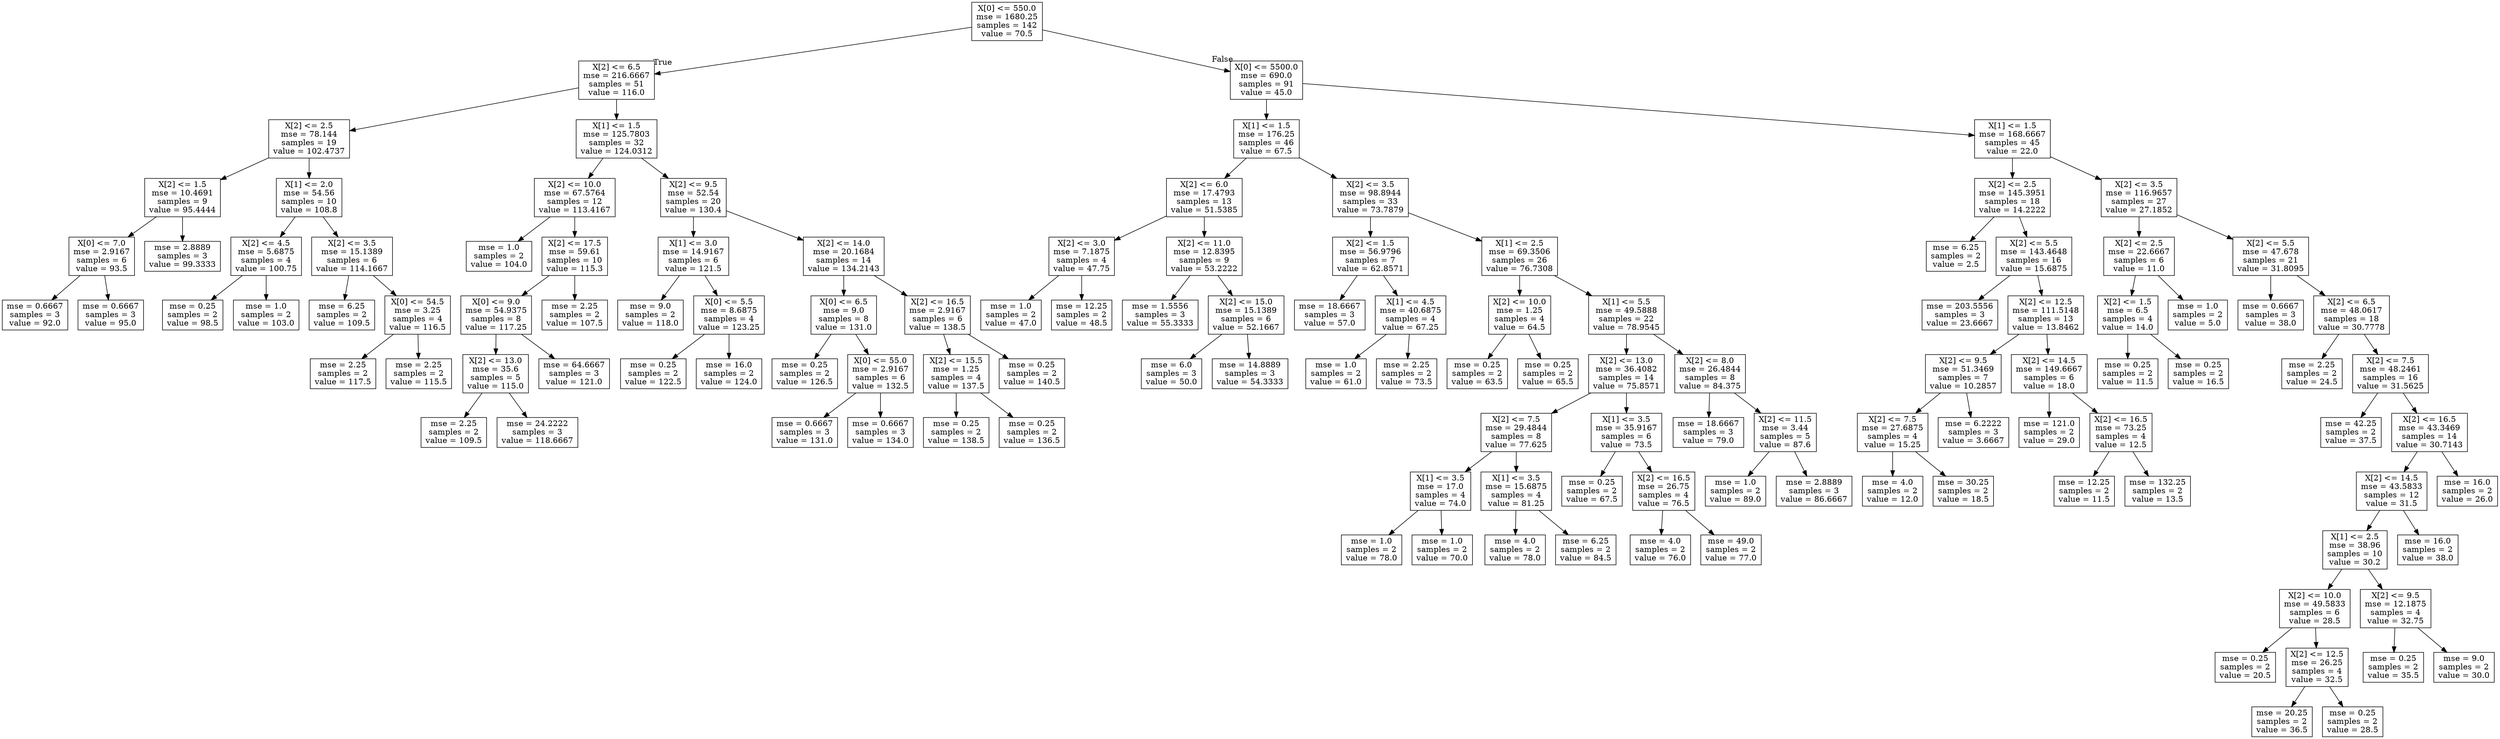 digraph Tree {
node [shape=box] ;
0 [label="X[0] <= 550.0\nmse = 1680.25\nsamples = 142\nvalue = 70.5"] ;
1 [label="X[2] <= 6.5\nmse = 216.6667\nsamples = 51\nvalue = 116.0"] ;
0 -> 1 [labeldistance=2.5, labelangle=45, headlabel="True"] ;
2 [label="X[2] <= 2.5\nmse = 78.144\nsamples = 19\nvalue = 102.4737"] ;
1 -> 2 ;
3 [label="X[2] <= 1.5\nmse = 10.4691\nsamples = 9\nvalue = 95.4444"] ;
2 -> 3 ;
4 [label="X[0] <= 7.0\nmse = 2.9167\nsamples = 6\nvalue = 93.5"] ;
3 -> 4 ;
5 [label="mse = 0.6667\nsamples = 3\nvalue = 92.0"] ;
4 -> 5 ;
6 [label="mse = 0.6667\nsamples = 3\nvalue = 95.0"] ;
4 -> 6 ;
7 [label="mse = 2.8889\nsamples = 3\nvalue = 99.3333"] ;
3 -> 7 ;
8 [label="X[1] <= 2.0\nmse = 54.56\nsamples = 10\nvalue = 108.8"] ;
2 -> 8 ;
9 [label="X[2] <= 4.5\nmse = 5.6875\nsamples = 4\nvalue = 100.75"] ;
8 -> 9 ;
10 [label="mse = 0.25\nsamples = 2\nvalue = 98.5"] ;
9 -> 10 ;
11 [label="mse = 1.0\nsamples = 2\nvalue = 103.0"] ;
9 -> 11 ;
12 [label="X[2] <= 3.5\nmse = 15.1389\nsamples = 6\nvalue = 114.1667"] ;
8 -> 12 ;
13 [label="mse = 6.25\nsamples = 2\nvalue = 109.5"] ;
12 -> 13 ;
14 [label="X[0] <= 54.5\nmse = 3.25\nsamples = 4\nvalue = 116.5"] ;
12 -> 14 ;
15 [label="mse = 2.25\nsamples = 2\nvalue = 117.5"] ;
14 -> 15 ;
16 [label="mse = 2.25\nsamples = 2\nvalue = 115.5"] ;
14 -> 16 ;
17 [label="X[1] <= 1.5\nmse = 125.7803\nsamples = 32\nvalue = 124.0312"] ;
1 -> 17 ;
18 [label="X[2] <= 10.0\nmse = 67.5764\nsamples = 12\nvalue = 113.4167"] ;
17 -> 18 ;
19 [label="mse = 1.0\nsamples = 2\nvalue = 104.0"] ;
18 -> 19 ;
20 [label="X[2] <= 17.5\nmse = 59.61\nsamples = 10\nvalue = 115.3"] ;
18 -> 20 ;
21 [label="X[0] <= 9.0\nmse = 54.9375\nsamples = 8\nvalue = 117.25"] ;
20 -> 21 ;
22 [label="X[2] <= 13.0\nmse = 35.6\nsamples = 5\nvalue = 115.0"] ;
21 -> 22 ;
23 [label="mse = 2.25\nsamples = 2\nvalue = 109.5"] ;
22 -> 23 ;
24 [label="mse = 24.2222\nsamples = 3\nvalue = 118.6667"] ;
22 -> 24 ;
25 [label="mse = 64.6667\nsamples = 3\nvalue = 121.0"] ;
21 -> 25 ;
26 [label="mse = 2.25\nsamples = 2\nvalue = 107.5"] ;
20 -> 26 ;
27 [label="X[2] <= 9.5\nmse = 52.54\nsamples = 20\nvalue = 130.4"] ;
17 -> 27 ;
28 [label="X[1] <= 3.0\nmse = 14.9167\nsamples = 6\nvalue = 121.5"] ;
27 -> 28 ;
29 [label="mse = 9.0\nsamples = 2\nvalue = 118.0"] ;
28 -> 29 ;
30 [label="X[0] <= 5.5\nmse = 8.6875\nsamples = 4\nvalue = 123.25"] ;
28 -> 30 ;
31 [label="mse = 0.25\nsamples = 2\nvalue = 122.5"] ;
30 -> 31 ;
32 [label="mse = 16.0\nsamples = 2\nvalue = 124.0"] ;
30 -> 32 ;
33 [label="X[2] <= 14.0\nmse = 20.1684\nsamples = 14\nvalue = 134.2143"] ;
27 -> 33 ;
34 [label="X[0] <= 6.5\nmse = 9.0\nsamples = 8\nvalue = 131.0"] ;
33 -> 34 ;
35 [label="mse = 0.25\nsamples = 2\nvalue = 126.5"] ;
34 -> 35 ;
36 [label="X[0] <= 55.0\nmse = 2.9167\nsamples = 6\nvalue = 132.5"] ;
34 -> 36 ;
37 [label="mse = 0.6667\nsamples = 3\nvalue = 131.0"] ;
36 -> 37 ;
38 [label="mse = 0.6667\nsamples = 3\nvalue = 134.0"] ;
36 -> 38 ;
39 [label="X[2] <= 16.5\nmse = 2.9167\nsamples = 6\nvalue = 138.5"] ;
33 -> 39 ;
40 [label="X[2] <= 15.5\nmse = 1.25\nsamples = 4\nvalue = 137.5"] ;
39 -> 40 ;
41 [label="mse = 0.25\nsamples = 2\nvalue = 138.5"] ;
40 -> 41 ;
42 [label="mse = 0.25\nsamples = 2\nvalue = 136.5"] ;
40 -> 42 ;
43 [label="mse = 0.25\nsamples = 2\nvalue = 140.5"] ;
39 -> 43 ;
44 [label="X[0] <= 5500.0\nmse = 690.0\nsamples = 91\nvalue = 45.0"] ;
0 -> 44 [labeldistance=2.5, labelangle=-45, headlabel="False"] ;
45 [label="X[1] <= 1.5\nmse = 176.25\nsamples = 46\nvalue = 67.5"] ;
44 -> 45 ;
46 [label="X[2] <= 6.0\nmse = 17.4793\nsamples = 13\nvalue = 51.5385"] ;
45 -> 46 ;
47 [label="X[2] <= 3.0\nmse = 7.1875\nsamples = 4\nvalue = 47.75"] ;
46 -> 47 ;
48 [label="mse = 1.0\nsamples = 2\nvalue = 47.0"] ;
47 -> 48 ;
49 [label="mse = 12.25\nsamples = 2\nvalue = 48.5"] ;
47 -> 49 ;
50 [label="X[2] <= 11.0\nmse = 12.8395\nsamples = 9\nvalue = 53.2222"] ;
46 -> 50 ;
51 [label="mse = 1.5556\nsamples = 3\nvalue = 55.3333"] ;
50 -> 51 ;
52 [label="X[2] <= 15.0\nmse = 15.1389\nsamples = 6\nvalue = 52.1667"] ;
50 -> 52 ;
53 [label="mse = 6.0\nsamples = 3\nvalue = 50.0"] ;
52 -> 53 ;
54 [label="mse = 14.8889\nsamples = 3\nvalue = 54.3333"] ;
52 -> 54 ;
55 [label="X[2] <= 3.5\nmse = 98.8944\nsamples = 33\nvalue = 73.7879"] ;
45 -> 55 ;
56 [label="X[2] <= 1.5\nmse = 56.9796\nsamples = 7\nvalue = 62.8571"] ;
55 -> 56 ;
57 [label="mse = 18.6667\nsamples = 3\nvalue = 57.0"] ;
56 -> 57 ;
58 [label="X[1] <= 4.5\nmse = 40.6875\nsamples = 4\nvalue = 67.25"] ;
56 -> 58 ;
59 [label="mse = 1.0\nsamples = 2\nvalue = 61.0"] ;
58 -> 59 ;
60 [label="mse = 2.25\nsamples = 2\nvalue = 73.5"] ;
58 -> 60 ;
61 [label="X[1] <= 2.5\nmse = 69.3506\nsamples = 26\nvalue = 76.7308"] ;
55 -> 61 ;
62 [label="X[2] <= 10.0\nmse = 1.25\nsamples = 4\nvalue = 64.5"] ;
61 -> 62 ;
63 [label="mse = 0.25\nsamples = 2\nvalue = 63.5"] ;
62 -> 63 ;
64 [label="mse = 0.25\nsamples = 2\nvalue = 65.5"] ;
62 -> 64 ;
65 [label="X[1] <= 5.5\nmse = 49.5888\nsamples = 22\nvalue = 78.9545"] ;
61 -> 65 ;
66 [label="X[2] <= 13.0\nmse = 36.4082\nsamples = 14\nvalue = 75.8571"] ;
65 -> 66 ;
67 [label="X[2] <= 7.5\nmse = 29.4844\nsamples = 8\nvalue = 77.625"] ;
66 -> 67 ;
68 [label="X[1] <= 3.5\nmse = 17.0\nsamples = 4\nvalue = 74.0"] ;
67 -> 68 ;
69 [label="mse = 1.0\nsamples = 2\nvalue = 78.0"] ;
68 -> 69 ;
70 [label="mse = 1.0\nsamples = 2\nvalue = 70.0"] ;
68 -> 70 ;
71 [label="X[1] <= 3.5\nmse = 15.6875\nsamples = 4\nvalue = 81.25"] ;
67 -> 71 ;
72 [label="mse = 4.0\nsamples = 2\nvalue = 78.0"] ;
71 -> 72 ;
73 [label="mse = 6.25\nsamples = 2\nvalue = 84.5"] ;
71 -> 73 ;
74 [label="X[1] <= 3.5\nmse = 35.9167\nsamples = 6\nvalue = 73.5"] ;
66 -> 74 ;
75 [label="mse = 0.25\nsamples = 2\nvalue = 67.5"] ;
74 -> 75 ;
76 [label="X[2] <= 16.5\nmse = 26.75\nsamples = 4\nvalue = 76.5"] ;
74 -> 76 ;
77 [label="mse = 4.0\nsamples = 2\nvalue = 76.0"] ;
76 -> 77 ;
78 [label="mse = 49.0\nsamples = 2\nvalue = 77.0"] ;
76 -> 78 ;
79 [label="X[2] <= 8.0\nmse = 26.4844\nsamples = 8\nvalue = 84.375"] ;
65 -> 79 ;
80 [label="mse = 18.6667\nsamples = 3\nvalue = 79.0"] ;
79 -> 80 ;
81 [label="X[2] <= 11.5\nmse = 3.44\nsamples = 5\nvalue = 87.6"] ;
79 -> 81 ;
82 [label="mse = 1.0\nsamples = 2\nvalue = 89.0"] ;
81 -> 82 ;
83 [label="mse = 2.8889\nsamples = 3\nvalue = 86.6667"] ;
81 -> 83 ;
84 [label="X[1] <= 1.5\nmse = 168.6667\nsamples = 45\nvalue = 22.0"] ;
44 -> 84 ;
85 [label="X[2] <= 2.5\nmse = 145.3951\nsamples = 18\nvalue = 14.2222"] ;
84 -> 85 ;
86 [label="mse = 6.25\nsamples = 2\nvalue = 2.5"] ;
85 -> 86 ;
87 [label="X[2] <= 5.5\nmse = 143.4648\nsamples = 16\nvalue = 15.6875"] ;
85 -> 87 ;
88 [label="mse = 203.5556\nsamples = 3\nvalue = 23.6667"] ;
87 -> 88 ;
89 [label="X[2] <= 12.5\nmse = 111.5148\nsamples = 13\nvalue = 13.8462"] ;
87 -> 89 ;
90 [label="X[2] <= 9.5\nmse = 51.3469\nsamples = 7\nvalue = 10.2857"] ;
89 -> 90 ;
91 [label="X[2] <= 7.5\nmse = 27.6875\nsamples = 4\nvalue = 15.25"] ;
90 -> 91 ;
92 [label="mse = 4.0\nsamples = 2\nvalue = 12.0"] ;
91 -> 92 ;
93 [label="mse = 30.25\nsamples = 2\nvalue = 18.5"] ;
91 -> 93 ;
94 [label="mse = 6.2222\nsamples = 3\nvalue = 3.6667"] ;
90 -> 94 ;
95 [label="X[2] <= 14.5\nmse = 149.6667\nsamples = 6\nvalue = 18.0"] ;
89 -> 95 ;
96 [label="mse = 121.0\nsamples = 2\nvalue = 29.0"] ;
95 -> 96 ;
97 [label="X[2] <= 16.5\nmse = 73.25\nsamples = 4\nvalue = 12.5"] ;
95 -> 97 ;
98 [label="mse = 12.25\nsamples = 2\nvalue = 11.5"] ;
97 -> 98 ;
99 [label="mse = 132.25\nsamples = 2\nvalue = 13.5"] ;
97 -> 99 ;
100 [label="X[2] <= 3.5\nmse = 116.9657\nsamples = 27\nvalue = 27.1852"] ;
84 -> 100 ;
101 [label="X[2] <= 2.5\nmse = 22.6667\nsamples = 6\nvalue = 11.0"] ;
100 -> 101 ;
102 [label="X[2] <= 1.5\nmse = 6.5\nsamples = 4\nvalue = 14.0"] ;
101 -> 102 ;
103 [label="mse = 0.25\nsamples = 2\nvalue = 11.5"] ;
102 -> 103 ;
104 [label="mse = 0.25\nsamples = 2\nvalue = 16.5"] ;
102 -> 104 ;
105 [label="mse = 1.0\nsamples = 2\nvalue = 5.0"] ;
101 -> 105 ;
106 [label="X[2] <= 5.5\nmse = 47.678\nsamples = 21\nvalue = 31.8095"] ;
100 -> 106 ;
107 [label="mse = 0.6667\nsamples = 3\nvalue = 38.0"] ;
106 -> 107 ;
108 [label="X[2] <= 6.5\nmse = 48.0617\nsamples = 18\nvalue = 30.7778"] ;
106 -> 108 ;
109 [label="mse = 2.25\nsamples = 2\nvalue = 24.5"] ;
108 -> 109 ;
110 [label="X[2] <= 7.5\nmse = 48.2461\nsamples = 16\nvalue = 31.5625"] ;
108 -> 110 ;
111 [label="mse = 42.25\nsamples = 2\nvalue = 37.5"] ;
110 -> 111 ;
112 [label="X[2] <= 16.5\nmse = 43.3469\nsamples = 14\nvalue = 30.7143"] ;
110 -> 112 ;
113 [label="X[2] <= 14.5\nmse = 43.5833\nsamples = 12\nvalue = 31.5"] ;
112 -> 113 ;
114 [label="X[1] <= 2.5\nmse = 38.96\nsamples = 10\nvalue = 30.2"] ;
113 -> 114 ;
115 [label="X[2] <= 10.0\nmse = 49.5833\nsamples = 6\nvalue = 28.5"] ;
114 -> 115 ;
116 [label="mse = 0.25\nsamples = 2\nvalue = 20.5"] ;
115 -> 116 ;
117 [label="X[2] <= 12.5\nmse = 26.25\nsamples = 4\nvalue = 32.5"] ;
115 -> 117 ;
118 [label="mse = 20.25\nsamples = 2\nvalue = 36.5"] ;
117 -> 118 ;
119 [label="mse = 0.25\nsamples = 2\nvalue = 28.5"] ;
117 -> 119 ;
120 [label="X[2] <= 9.5\nmse = 12.1875\nsamples = 4\nvalue = 32.75"] ;
114 -> 120 ;
121 [label="mse = 0.25\nsamples = 2\nvalue = 35.5"] ;
120 -> 121 ;
122 [label="mse = 9.0\nsamples = 2\nvalue = 30.0"] ;
120 -> 122 ;
123 [label="mse = 16.0\nsamples = 2\nvalue = 38.0"] ;
113 -> 123 ;
124 [label="mse = 16.0\nsamples = 2\nvalue = 26.0"] ;
112 -> 124 ;
}